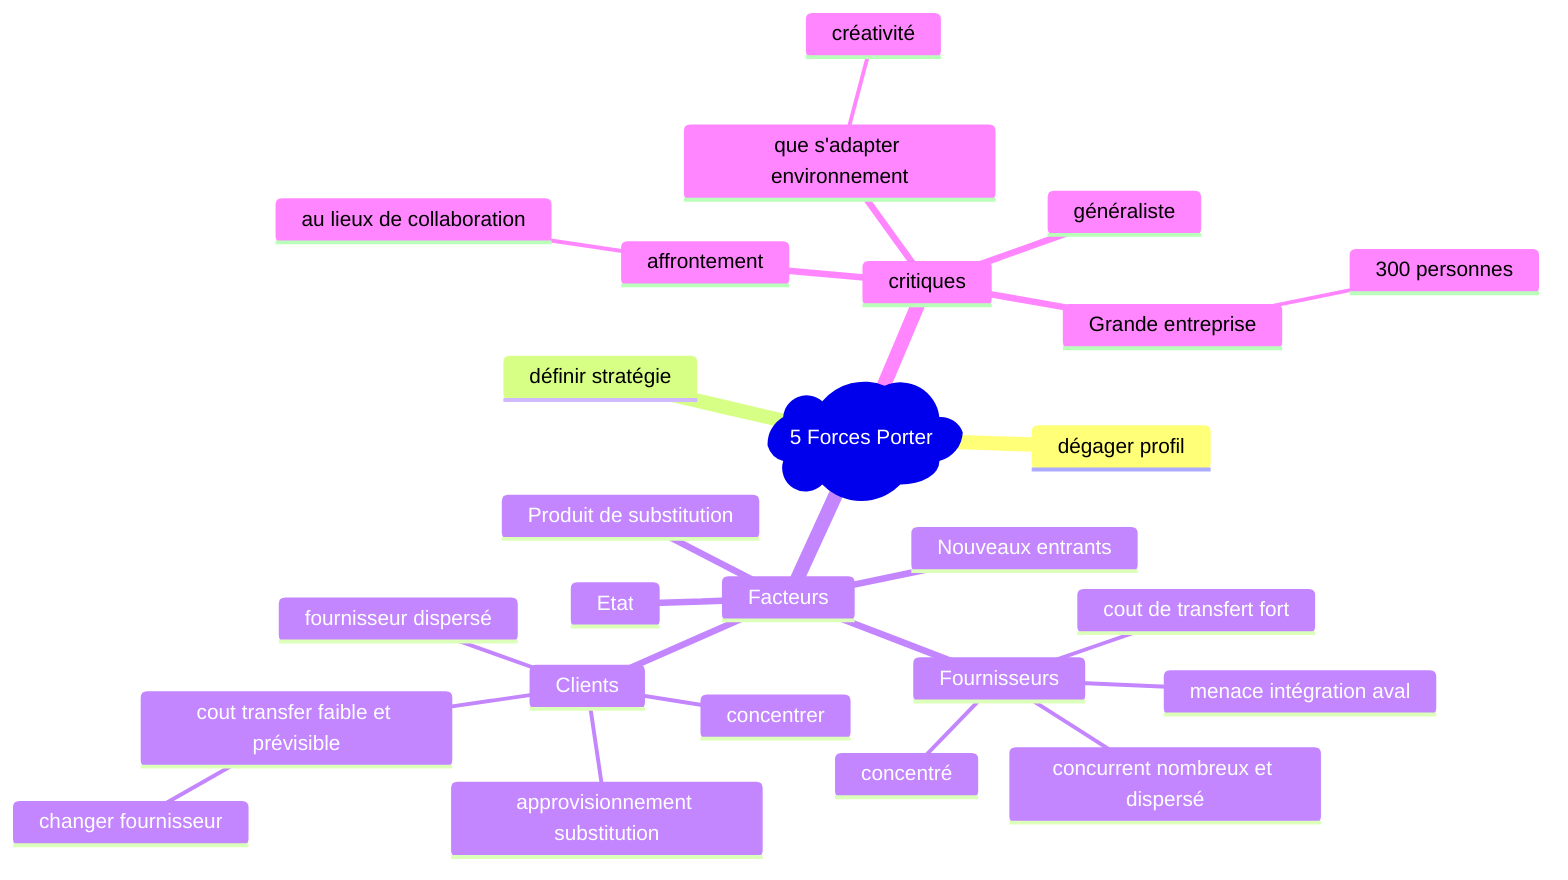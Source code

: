 mindmap
  root)5 Forces Porter(
    dégager profil
    définir stratégie
    Facteurs

        Produit de substitution
      
        Fournisseurs
            concentré
            concurrent nombreux et dispersé
            cout de transfert fort
            menace intégration aval
    
        Nouveaux entrants

        Clients

            concentrer
            fournisseur dispersé
            approvisionnement substitution
            cout transfer faible et prévisible
                changer fournisseur
            

        Etat
    critiques
        affrontement
            au lieux de collaboration
        que s'adapter environnement
            créativité
        généraliste
        Grande entreprise
            300 personnes